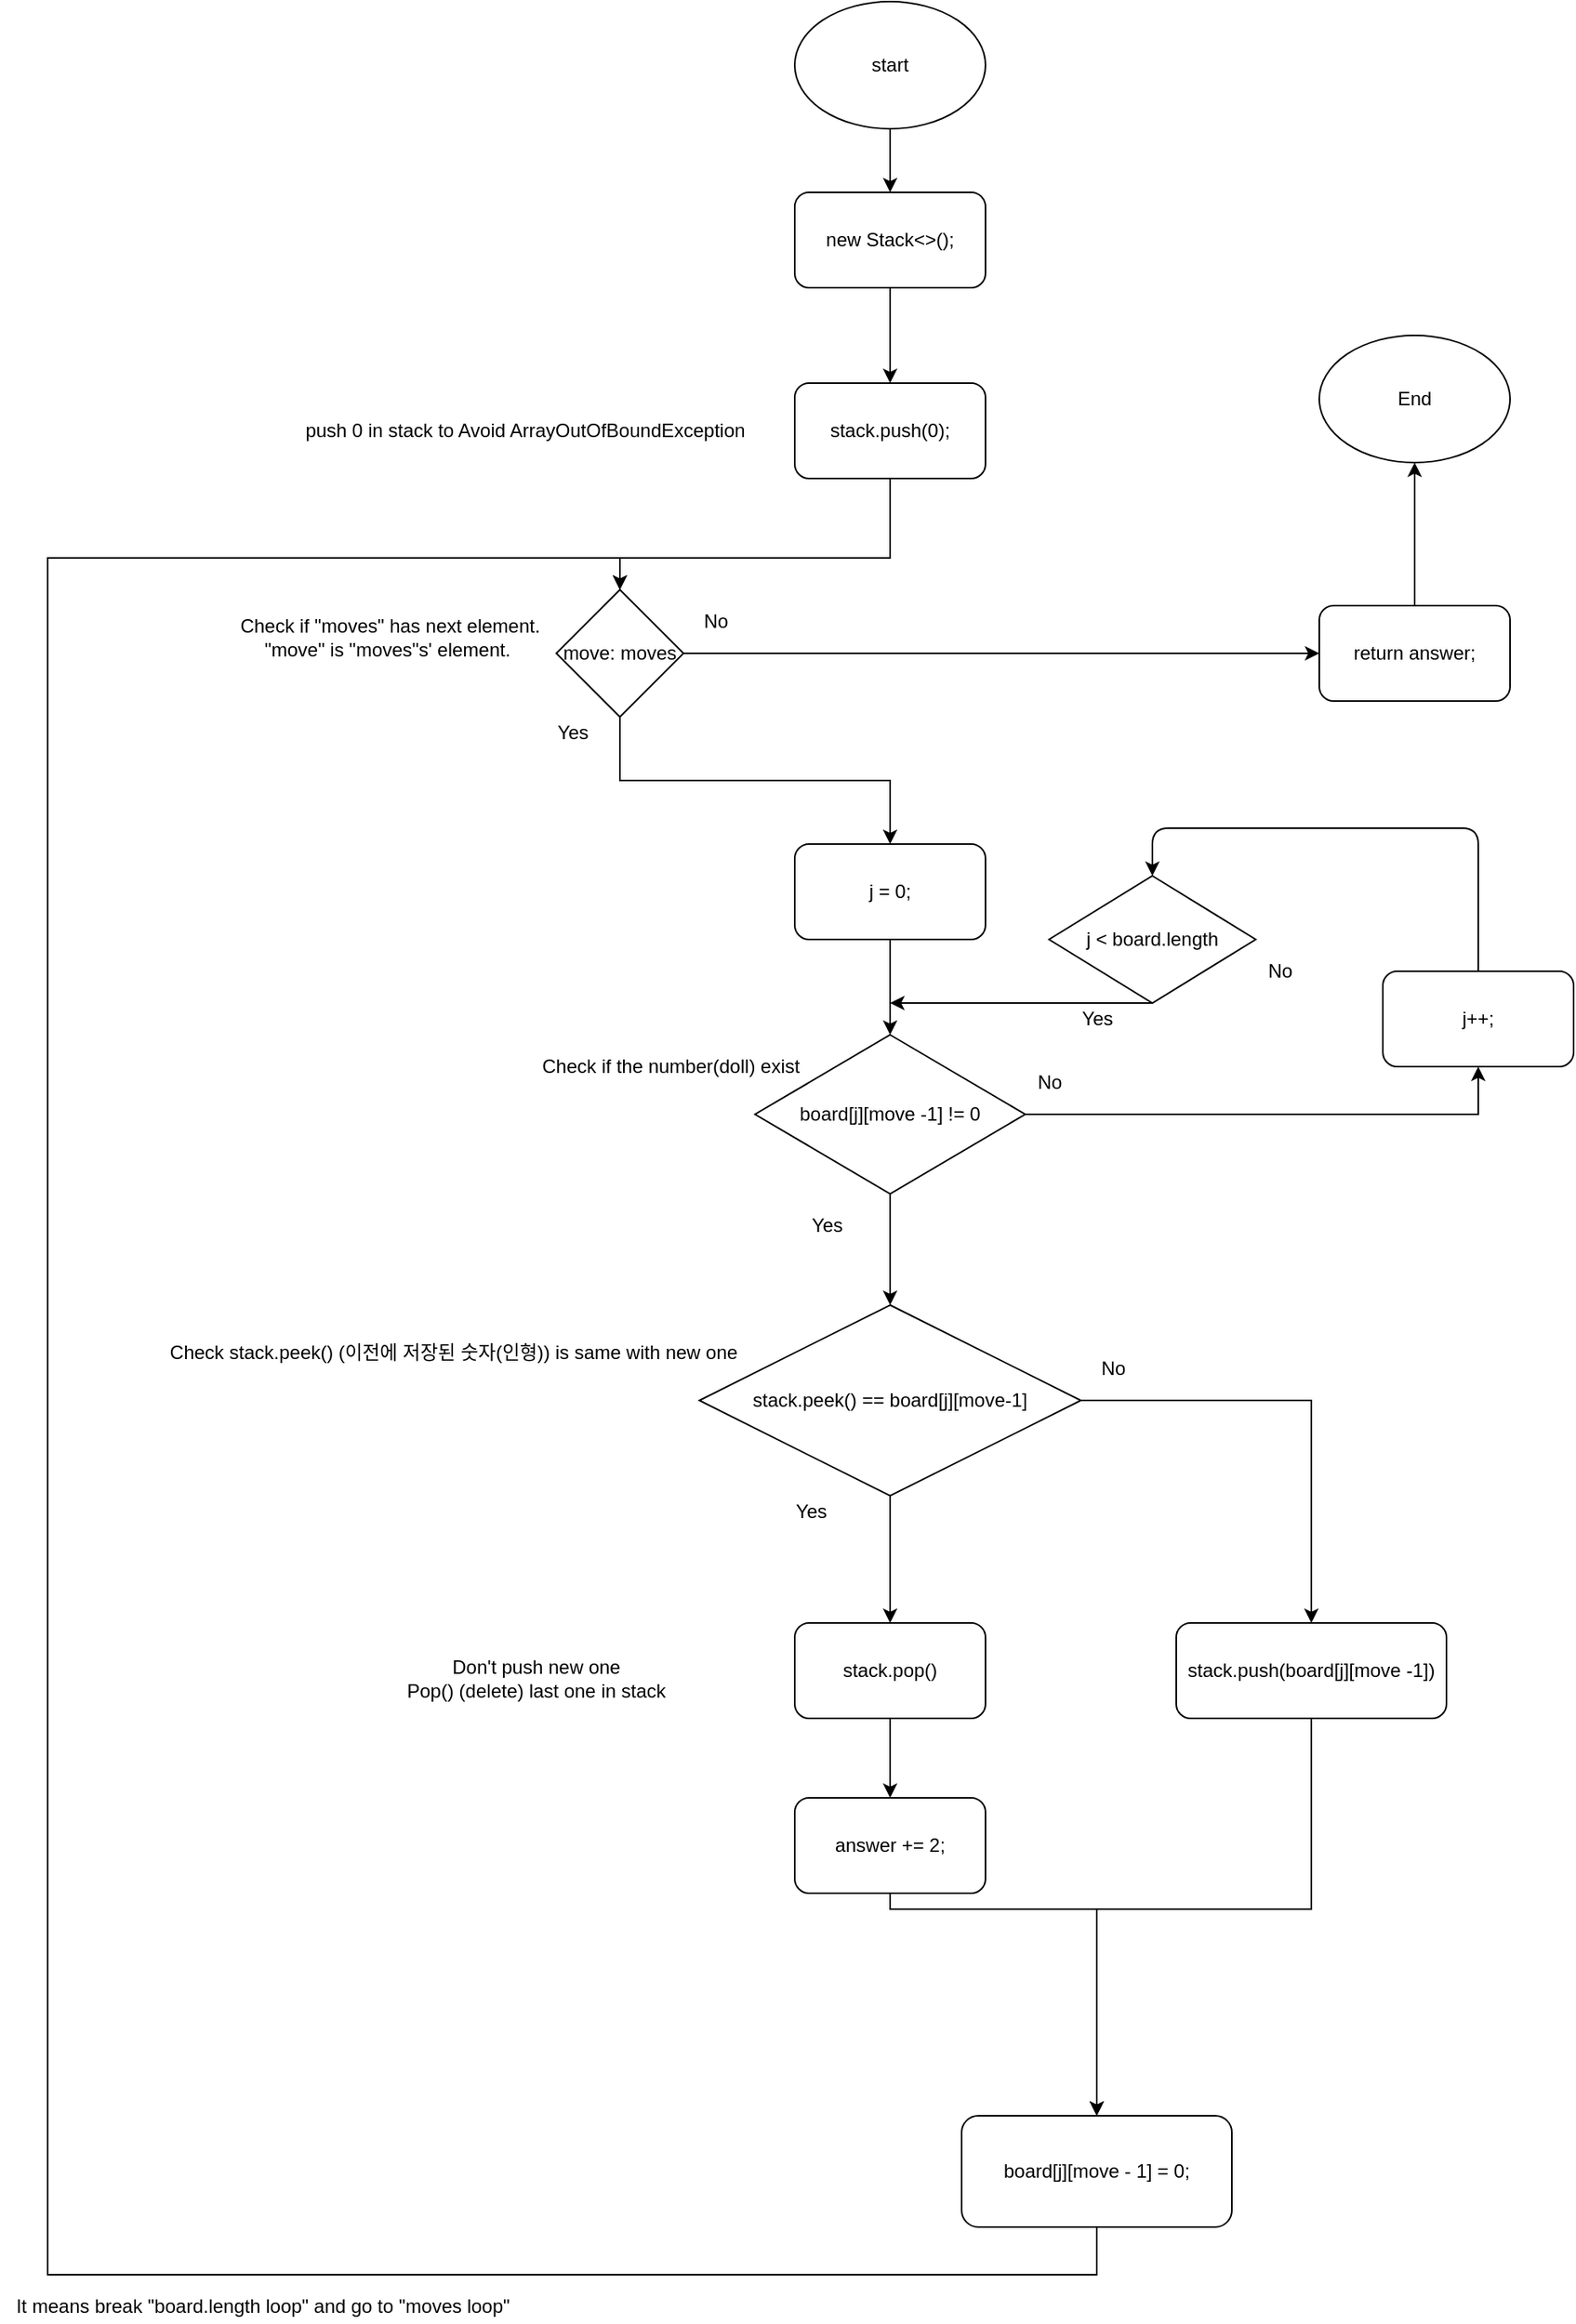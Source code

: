<mxfile version="13.9.9" type="device"><diagram id="C5RBs43oDa-KdzZeNtuy" name="Page-1"><mxGraphModel dx="1815" dy="1984" grid="1" gridSize="10" guides="1" tooltips="1" connect="1" arrows="1" fold="1" page="1" pageScale="1" pageWidth="827" pageHeight="1169" math="0" shadow="0"><root><mxCell id="WIyWlLk6GJQsqaUBKTNV-0"/><mxCell id="WIyWlLk6GJQsqaUBKTNV-1" parent="WIyWlLk6GJQsqaUBKTNV-0"/><mxCell id="Y0O1-4HMHhLkpf5mXdj2-4" value="" style="edgeStyle=orthogonalEdgeStyle;rounded=0;orthogonalLoop=1;jettySize=auto;html=1;" edge="1" parent="WIyWlLk6GJQsqaUBKTNV-1" source="Y0O1-4HMHhLkpf5mXdj2-0" target="Y0O1-4HMHhLkpf5mXdj2-1"><mxGeometry relative="1" as="geometry"/></mxCell><mxCell id="Y0O1-4HMHhLkpf5mXdj2-0" value="start" style="ellipse;whiteSpace=wrap;html=1;" vertex="1" parent="WIyWlLk6GJQsqaUBKTNV-1"><mxGeometry x="160" y="-130" width="120" height="80" as="geometry"/></mxCell><mxCell id="Y0O1-4HMHhLkpf5mXdj2-5" value="" style="edgeStyle=orthogonalEdgeStyle;rounded=0;orthogonalLoop=1;jettySize=auto;html=1;" edge="1" parent="WIyWlLk6GJQsqaUBKTNV-1" source="Y0O1-4HMHhLkpf5mXdj2-1" target="Y0O1-4HMHhLkpf5mXdj2-2"><mxGeometry relative="1" as="geometry"/></mxCell><mxCell id="Y0O1-4HMHhLkpf5mXdj2-1" value="new Stack&amp;lt;&amp;gt;();" style="rounded=1;whiteSpace=wrap;html=1;" vertex="1" parent="WIyWlLk6GJQsqaUBKTNV-1"><mxGeometry x="160" y="-10" width="120" height="60" as="geometry"/></mxCell><mxCell id="Y0O1-4HMHhLkpf5mXdj2-49" style="edgeStyle=orthogonalEdgeStyle;rounded=0;orthogonalLoop=1;jettySize=auto;html=1;entryX=0.5;entryY=0;entryDx=0;entryDy=0;" edge="1" parent="WIyWlLk6GJQsqaUBKTNV-1" source="Y0O1-4HMHhLkpf5mXdj2-2" target="Y0O1-4HMHhLkpf5mXdj2-48"><mxGeometry relative="1" as="geometry"><Array as="points"><mxPoint x="220" y="220"/><mxPoint x="50" y="220"/></Array></mxGeometry></mxCell><mxCell id="Y0O1-4HMHhLkpf5mXdj2-2" value="stack.push(0);" style="rounded=1;whiteSpace=wrap;html=1;" vertex="1" parent="WIyWlLk6GJQsqaUBKTNV-1"><mxGeometry x="160" y="110" width="120" height="60" as="geometry"/></mxCell><mxCell id="Y0O1-4HMHhLkpf5mXdj2-3" value="push 0 in stack to Avoid ArrayOutOfBoundException" style="text;html=1;align=center;verticalAlign=middle;resizable=0;points=[];autosize=1;" vertex="1" parent="WIyWlLk6GJQsqaUBKTNV-1"><mxGeometry x="-155" y="130" width="290" height="20" as="geometry"/></mxCell><mxCell id="Y0O1-4HMHhLkpf5mXdj2-12" value="" style="edgeStyle=orthogonalEdgeStyle;rounded=0;orthogonalLoop=1;jettySize=auto;html=1;" edge="1" parent="WIyWlLk6GJQsqaUBKTNV-1" source="Y0O1-4HMHhLkpf5mXdj2-7" target="Y0O1-4HMHhLkpf5mXdj2-11"><mxGeometry relative="1" as="geometry"/></mxCell><mxCell id="Y0O1-4HMHhLkpf5mXdj2-7" value="j = 0;" style="rounded=1;whiteSpace=wrap;html=1;" vertex="1" parent="WIyWlLk6GJQsqaUBKTNV-1"><mxGeometry x="160" y="400" width="120" height="60" as="geometry"/></mxCell><mxCell id="Y0O1-4HMHhLkpf5mXdj2-18" value="" style="edgeStyle=orthogonalEdgeStyle;rounded=0;orthogonalLoop=1;jettySize=auto;html=1;entryX=0.5;entryY=1;entryDx=0;entryDy=0;" edge="1" parent="WIyWlLk6GJQsqaUBKTNV-1" source="Y0O1-4HMHhLkpf5mXdj2-11" target="Y0O1-4HMHhLkpf5mXdj2-22"><mxGeometry relative="1" as="geometry"><mxPoint x="400" y="540" as="targetPoint"/></mxGeometry></mxCell><mxCell id="Y0O1-4HMHhLkpf5mXdj2-31" value="" style="edgeStyle=orthogonalEdgeStyle;rounded=0;orthogonalLoop=1;jettySize=auto;html=1;" edge="1" parent="WIyWlLk6GJQsqaUBKTNV-1" source="Y0O1-4HMHhLkpf5mXdj2-11" target="Y0O1-4HMHhLkpf5mXdj2-30"><mxGeometry relative="1" as="geometry"/></mxCell><mxCell id="Y0O1-4HMHhLkpf5mXdj2-11" value="board[j][move -1] != 0" style="rhombus;whiteSpace=wrap;html=1;" vertex="1" parent="WIyWlLk6GJQsqaUBKTNV-1"><mxGeometry x="135" y="520" width="170" height="100" as="geometry"/></mxCell><mxCell id="Y0O1-4HMHhLkpf5mXdj2-13" value="No" style="text;html=1;align=center;verticalAlign=middle;resizable=0;points=[];autosize=1;" vertex="1" parent="WIyWlLk6GJQsqaUBKTNV-1"><mxGeometry x="305" y="540" width="30" height="20" as="geometry"/></mxCell><mxCell id="Y0O1-4HMHhLkpf5mXdj2-14" value="Yes" style="text;html=1;align=center;verticalAlign=middle;resizable=0;points=[];autosize=1;" vertex="1" parent="WIyWlLk6GJQsqaUBKTNV-1"><mxGeometry x="160" y="630" width="40" height="20" as="geometry"/></mxCell><mxCell id="Y0O1-4HMHhLkpf5mXdj2-20" value="&amp;nbsp;Check if the number(doll) exist" style="text;html=1;align=center;verticalAlign=middle;resizable=0;points=[];autosize=1;" vertex="1" parent="WIyWlLk6GJQsqaUBKTNV-1"><mxGeometry x="-10" y="530" width="180" height="20" as="geometry"/></mxCell><mxCell id="Y0O1-4HMHhLkpf5mXdj2-22" value="j++;" style="rounded=1;whiteSpace=wrap;html=1;" vertex="1" parent="WIyWlLk6GJQsqaUBKTNV-1"><mxGeometry x="530" y="480" width="120" height="60" as="geometry"/></mxCell><mxCell id="Y0O1-4HMHhLkpf5mXdj2-25" value="j &amp;lt; board.length" style="rhombus;whiteSpace=wrap;html=1;" vertex="1" parent="WIyWlLk6GJQsqaUBKTNV-1"><mxGeometry x="320" y="420" width="130" height="80" as="geometry"/></mxCell><mxCell id="Y0O1-4HMHhLkpf5mXdj2-26" value="No" style="text;html=1;align=center;verticalAlign=middle;resizable=0;points=[];autosize=1;" vertex="1" parent="WIyWlLk6GJQsqaUBKTNV-1"><mxGeometry x="450" y="470" width="30" height="20" as="geometry"/></mxCell><mxCell id="Y0O1-4HMHhLkpf5mXdj2-27" value="Yes" style="text;html=1;align=center;verticalAlign=middle;resizable=0;points=[];autosize=1;" vertex="1" parent="WIyWlLk6GJQsqaUBKTNV-1"><mxGeometry x="330" y="500" width="40" height="20" as="geometry"/></mxCell><mxCell id="Y0O1-4HMHhLkpf5mXdj2-28" value="" style="endArrow=classic;html=1;exitX=0.5;exitY=0;exitDx=0;exitDy=0;entryX=0.5;entryY=0;entryDx=0;entryDy=0;" edge="1" parent="WIyWlLk6GJQsqaUBKTNV-1" source="Y0O1-4HMHhLkpf5mXdj2-22" target="Y0O1-4HMHhLkpf5mXdj2-25"><mxGeometry width="50" height="50" relative="1" as="geometry"><mxPoint x="530" y="410" as="sourcePoint"/><mxPoint x="580" y="360" as="targetPoint"/><Array as="points"><mxPoint x="590" y="390"/><mxPoint x="385" y="390"/></Array></mxGeometry></mxCell><mxCell id="Y0O1-4HMHhLkpf5mXdj2-29" value="" style="endArrow=classic;html=1;exitX=0.5;exitY=1;exitDx=0;exitDy=0;" edge="1" parent="WIyWlLk6GJQsqaUBKTNV-1" source="Y0O1-4HMHhLkpf5mXdj2-25"><mxGeometry width="50" height="50" relative="1" as="geometry"><mxPoint x="480" y="340" as="sourcePoint"/><mxPoint x="220" y="500" as="targetPoint"/></mxGeometry></mxCell><mxCell id="Y0O1-4HMHhLkpf5mXdj2-37" value="" style="edgeStyle=orthogonalEdgeStyle;rounded=0;orthogonalLoop=1;jettySize=auto;html=1;" edge="1" parent="WIyWlLk6GJQsqaUBKTNV-1" source="Y0O1-4HMHhLkpf5mXdj2-30" target="Y0O1-4HMHhLkpf5mXdj2-35"><mxGeometry relative="1" as="geometry"/></mxCell><mxCell id="Y0O1-4HMHhLkpf5mXdj2-41" style="edgeStyle=orthogonalEdgeStyle;rounded=0;orthogonalLoop=1;jettySize=auto;html=1;exitX=1;exitY=0.5;exitDx=0;exitDy=0;entryX=0.5;entryY=0;entryDx=0;entryDy=0;" edge="1" parent="WIyWlLk6GJQsqaUBKTNV-1" source="Y0O1-4HMHhLkpf5mXdj2-30" target="Y0O1-4HMHhLkpf5mXdj2-40"><mxGeometry relative="1" as="geometry"/></mxCell><mxCell id="Y0O1-4HMHhLkpf5mXdj2-30" value="stack.peek() == board[j][move-1]" style="rhombus;whiteSpace=wrap;html=1;" vertex="1" parent="WIyWlLk6GJQsqaUBKTNV-1"><mxGeometry x="100" y="690" width="240" height="120" as="geometry"/></mxCell><mxCell id="Y0O1-4HMHhLkpf5mXdj2-32" value="No" style="text;html=1;align=center;verticalAlign=middle;resizable=0;points=[];autosize=1;" vertex="1" parent="WIyWlLk6GJQsqaUBKTNV-1"><mxGeometry x="345" y="720" width="30" height="20" as="geometry"/></mxCell><mxCell id="Y0O1-4HMHhLkpf5mXdj2-33" value="Check stack.peek() (이전에 저장된 숫자(인형)) is same with new one" style="text;html=1;align=center;verticalAlign=middle;resizable=0;points=[];autosize=1;" vertex="1" parent="WIyWlLk6GJQsqaUBKTNV-1"><mxGeometry x="-245" y="710" width="380" height="20" as="geometry"/></mxCell><mxCell id="Y0O1-4HMHhLkpf5mXdj2-34" value="Yes" style="text;html=1;align=center;verticalAlign=middle;resizable=0;points=[];autosize=1;" vertex="1" parent="WIyWlLk6GJQsqaUBKTNV-1"><mxGeometry x="150" y="810" width="40" height="20" as="geometry"/></mxCell><mxCell id="Y0O1-4HMHhLkpf5mXdj2-39" value="" style="edgeStyle=orthogonalEdgeStyle;rounded=0;orthogonalLoop=1;jettySize=auto;html=1;" edge="1" parent="WIyWlLk6GJQsqaUBKTNV-1" source="Y0O1-4HMHhLkpf5mXdj2-35" target="Y0O1-4HMHhLkpf5mXdj2-38"><mxGeometry relative="1" as="geometry"/></mxCell><mxCell id="Y0O1-4HMHhLkpf5mXdj2-35" value="stack.pop()" style="rounded=1;whiteSpace=wrap;html=1;" vertex="1" parent="WIyWlLk6GJQsqaUBKTNV-1"><mxGeometry x="160" y="890" width="120" height="60" as="geometry"/></mxCell><mxCell id="Y0O1-4HMHhLkpf5mXdj2-36" value="Don't push new one&lt;br&gt;Pop() (delete) last one in stack" style="text;html=1;strokeColor=none;fillColor=none;align=center;verticalAlign=middle;whiteSpace=wrap;rounded=0;" vertex="1" parent="WIyWlLk6GJQsqaUBKTNV-1"><mxGeometry x="-120" y="900" width="235" height="50" as="geometry"/></mxCell><mxCell id="Y0O1-4HMHhLkpf5mXdj2-44" style="edgeStyle=orthogonalEdgeStyle;rounded=0;orthogonalLoop=1;jettySize=auto;html=1;entryX=0.5;entryY=0;entryDx=0;entryDy=0;" edge="1" parent="WIyWlLk6GJQsqaUBKTNV-1" source="Y0O1-4HMHhLkpf5mXdj2-38" target="Y0O1-4HMHhLkpf5mXdj2-42"><mxGeometry relative="1" as="geometry"><Array as="points"><mxPoint x="220" y="1070"/><mxPoint x="350" y="1070"/></Array></mxGeometry></mxCell><mxCell id="Y0O1-4HMHhLkpf5mXdj2-38" value="answer += 2;" style="rounded=1;whiteSpace=wrap;html=1;" vertex="1" parent="WIyWlLk6GJQsqaUBKTNV-1"><mxGeometry x="160" y="1000" width="120" height="60" as="geometry"/></mxCell><mxCell id="Y0O1-4HMHhLkpf5mXdj2-43" style="edgeStyle=orthogonalEdgeStyle;rounded=0;orthogonalLoop=1;jettySize=auto;html=1;" edge="1" parent="WIyWlLk6GJQsqaUBKTNV-1" source="Y0O1-4HMHhLkpf5mXdj2-40" target="Y0O1-4HMHhLkpf5mXdj2-42"><mxGeometry relative="1" as="geometry"><Array as="points"><mxPoint x="485" y="1070"/><mxPoint x="350" y="1070"/></Array></mxGeometry></mxCell><mxCell id="Y0O1-4HMHhLkpf5mXdj2-40" value="stack.push(board[j][move -1])" style="rounded=1;whiteSpace=wrap;html=1;" vertex="1" parent="WIyWlLk6GJQsqaUBKTNV-1"><mxGeometry x="400" y="890" width="170" height="60" as="geometry"/></mxCell><mxCell id="Y0O1-4HMHhLkpf5mXdj2-46" style="edgeStyle=orthogonalEdgeStyle;rounded=0;orthogonalLoop=1;jettySize=auto;html=1;exitX=0.5;exitY=1;exitDx=0;exitDy=0;entryX=0.5;entryY=0;entryDx=0;entryDy=0;" edge="1" parent="WIyWlLk6GJQsqaUBKTNV-1" source="Y0O1-4HMHhLkpf5mXdj2-42" target="Y0O1-4HMHhLkpf5mXdj2-48"><mxGeometry relative="1" as="geometry"><mxPoint x="-360" y="280" as="targetPoint"/><Array as="points"><mxPoint x="350" y="1300"/><mxPoint x="-310" y="1300"/><mxPoint x="-310" y="220"/><mxPoint x="50" y="220"/></Array></mxGeometry></mxCell><mxCell id="Y0O1-4HMHhLkpf5mXdj2-42" value="board[j][move - 1] = 0;" style="rounded=1;whiteSpace=wrap;html=1;" vertex="1" parent="WIyWlLk6GJQsqaUBKTNV-1"><mxGeometry x="265" y="1200" width="170" height="70" as="geometry"/></mxCell><mxCell id="Y0O1-4HMHhLkpf5mXdj2-50" style="edgeStyle=orthogonalEdgeStyle;rounded=0;orthogonalLoop=1;jettySize=auto;html=1;exitX=0.5;exitY=1;exitDx=0;exitDy=0;entryX=0.5;entryY=0;entryDx=0;entryDy=0;" edge="1" parent="WIyWlLk6GJQsqaUBKTNV-1" source="Y0O1-4HMHhLkpf5mXdj2-48" target="Y0O1-4HMHhLkpf5mXdj2-7"><mxGeometry relative="1" as="geometry"><Array as="points"><mxPoint x="50" y="360"/><mxPoint x="220" y="360"/></Array></mxGeometry></mxCell><mxCell id="Y0O1-4HMHhLkpf5mXdj2-48" value="move: moves" style="rhombus;whiteSpace=wrap;html=1;" vertex="1" parent="WIyWlLk6GJQsqaUBKTNV-1"><mxGeometry x="10" y="240" width="80" height="80" as="geometry"/></mxCell><mxCell id="Y0O1-4HMHhLkpf5mXdj2-51" value="Yes" style="text;html=1;align=center;verticalAlign=middle;resizable=0;points=[];autosize=1;" vertex="1" parent="WIyWlLk6GJQsqaUBKTNV-1"><mxGeometry y="320" width="40" height="20" as="geometry"/></mxCell><mxCell id="Y0O1-4HMHhLkpf5mXdj2-52" value="" style="endArrow=classic;html=1;exitX=1;exitY=0.5;exitDx=0;exitDy=0;entryX=0;entryY=0.5;entryDx=0;entryDy=0;" edge="1" parent="WIyWlLk6GJQsqaUBKTNV-1" source="Y0O1-4HMHhLkpf5mXdj2-48" target="Y0O1-4HMHhLkpf5mXdj2-57"><mxGeometry width="50" height="50" relative="1" as="geometry"><mxPoint x="110" y="310" as="sourcePoint"/><mxPoint x="490" y="280" as="targetPoint"/></mxGeometry></mxCell><mxCell id="Y0O1-4HMHhLkpf5mXdj2-53" value="No" style="text;html=1;align=center;verticalAlign=middle;resizable=0;points=[];autosize=1;" vertex="1" parent="WIyWlLk6GJQsqaUBKTNV-1"><mxGeometry x="95" y="250" width="30" height="20" as="geometry"/></mxCell><mxCell id="Y0O1-4HMHhLkpf5mXdj2-56" value="" style="edgeStyle=orthogonalEdgeStyle;rounded=0;orthogonalLoop=1;jettySize=auto;html=1;exitX=0.5;exitY=0;exitDx=0;exitDy=0;exitPerimeter=0;" edge="1" parent="WIyWlLk6GJQsqaUBKTNV-1" source="Y0O1-4HMHhLkpf5mXdj2-57" target="Y0O1-4HMHhLkpf5mXdj2-55"><mxGeometry relative="1" as="geometry"><mxPoint x="550" y="240" as="sourcePoint"/></mxGeometry></mxCell><mxCell id="Y0O1-4HMHhLkpf5mXdj2-55" value="End" style="ellipse;whiteSpace=wrap;html=1;" vertex="1" parent="WIyWlLk6GJQsqaUBKTNV-1"><mxGeometry x="490" y="80" width="120" height="80" as="geometry"/></mxCell><mxCell id="Y0O1-4HMHhLkpf5mXdj2-57" value="&lt;span&gt;return answer;&lt;/span&gt;" style="rounded=1;whiteSpace=wrap;html=1;" vertex="1" parent="WIyWlLk6GJQsqaUBKTNV-1"><mxGeometry x="490" y="250" width="120" height="60" as="geometry"/></mxCell><mxCell id="Y0O1-4HMHhLkpf5mXdj2-58" value="Check if &quot;moves&quot; has next element.&lt;br&gt;&quot;move&quot; is &quot;moves&quot;s' element.&amp;nbsp;" style="text;html=1;align=center;verticalAlign=middle;resizable=0;points=[];autosize=1;" vertex="1" parent="WIyWlLk6GJQsqaUBKTNV-1"><mxGeometry x="-195" y="255" width="200" height="30" as="geometry"/></mxCell><mxCell id="Y0O1-4HMHhLkpf5mXdj2-60" value="It means break &quot;board.length loop&quot; and go to &quot;moves loop&quot;" style="text;html=1;align=center;verticalAlign=middle;resizable=0;points=[];autosize=1;" vertex="1" parent="WIyWlLk6GJQsqaUBKTNV-1"><mxGeometry x="-340" y="1310" width="330" height="20" as="geometry"/></mxCell></root></mxGraphModel></diagram></mxfile>